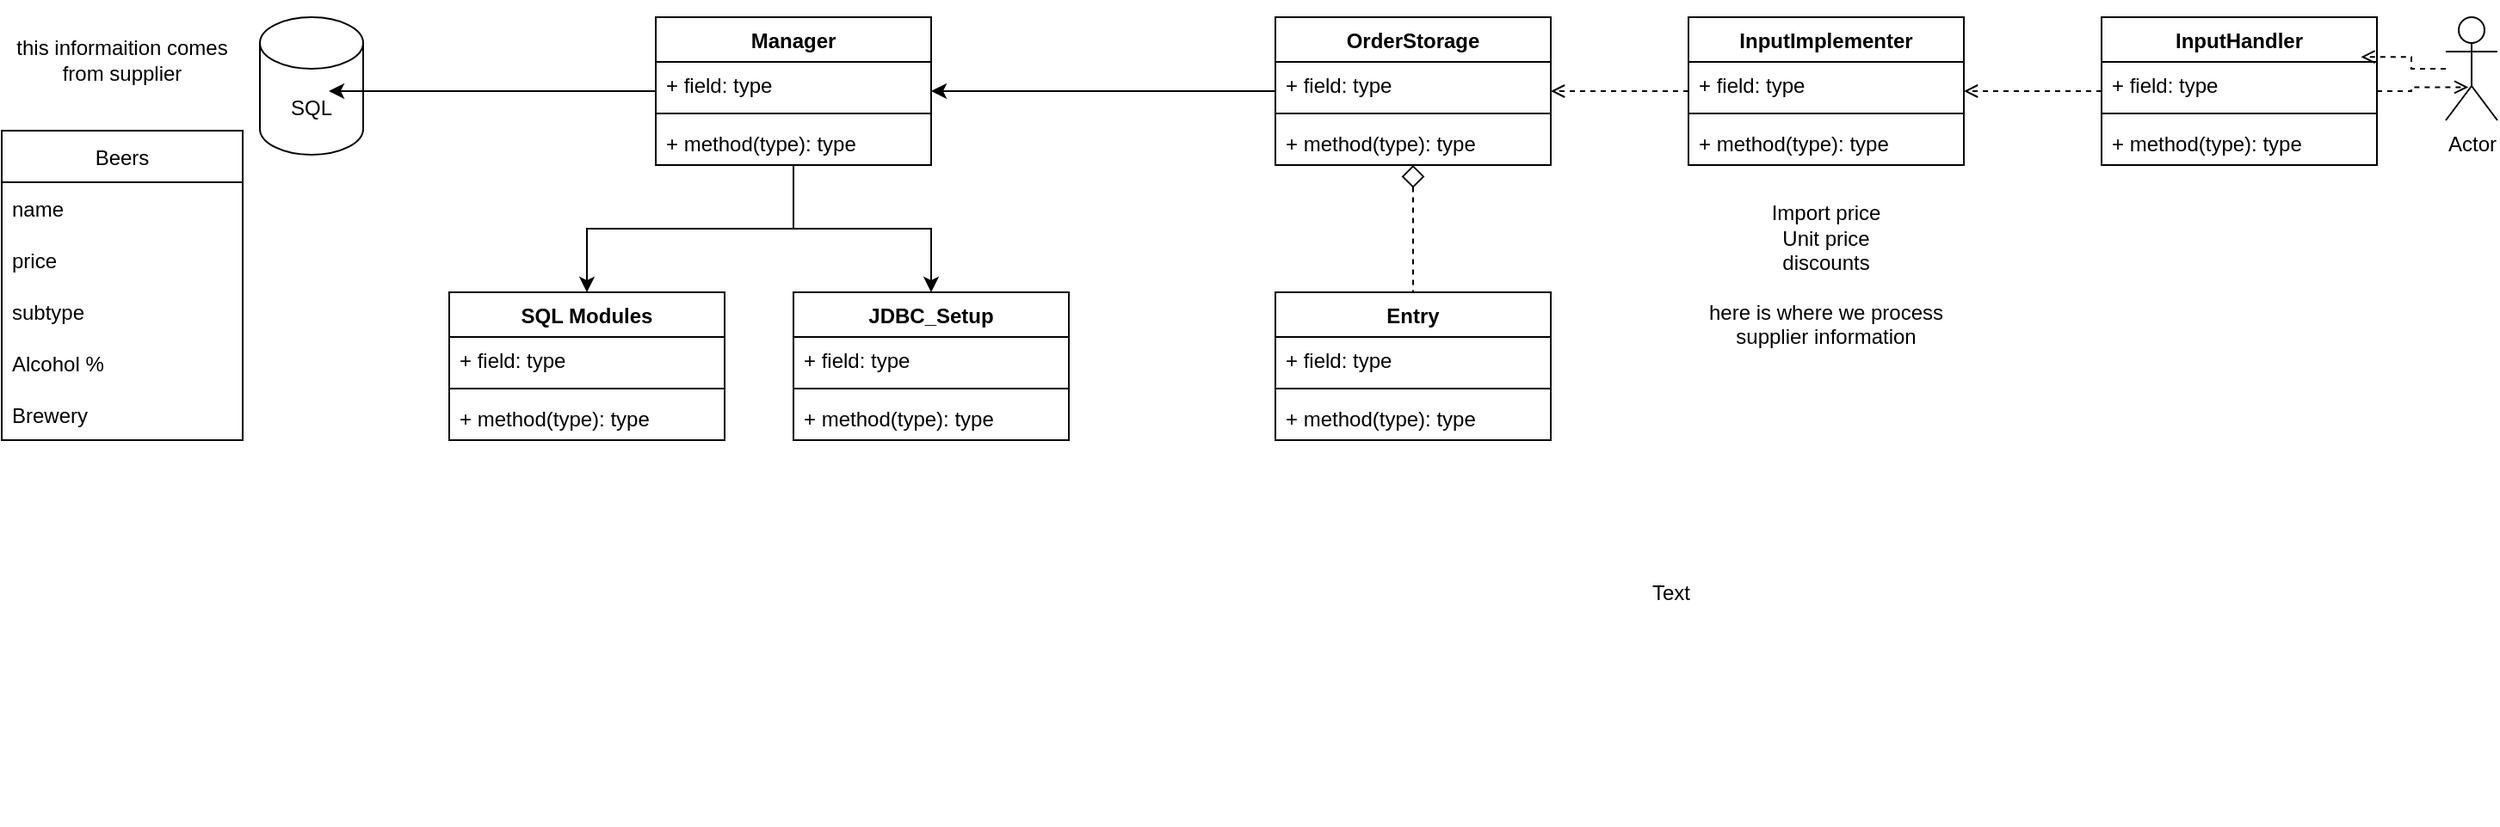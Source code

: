 <mxfile version="16.1.2" type="device"><diagram id="re0HHG7Vth-wsbc827t6" name="Page-1"><mxGraphModel dx="1085" dy="691" grid="1" gridSize="10" guides="1" tooltips="1" connect="1" arrows="1" fold="1" page="1" pageScale="1" pageWidth="1654" pageHeight="1169" math="0" shadow="0"><root><mxCell id="0"/><mxCell id="1" parent="0"/><mxCell id="Fl6CPFVKs66mfoBI5q9--1" value="SQL" style="shape=cylinder3;whiteSpace=wrap;html=1;boundedLbl=1;backgroundOutline=1;size=15;" vertex="1" parent="1"><mxGeometry x="170" y="200" width="60" height="80" as="geometry"/></mxCell><mxCell id="Fl6CPFVKs66mfoBI5q9--15" style="edgeStyle=orthogonalEdgeStyle;rounded=0;orthogonalLoop=1;jettySize=auto;html=1;" edge="1" parent="1" source="Fl6CPFVKs66mfoBI5q9--2" target="Fl6CPFVKs66mfoBI5q9--7"><mxGeometry relative="1" as="geometry"/></mxCell><mxCell id="Fl6CPFVKs66mfoBI5q9--17" style="edgeStyle=orthogonalEdgeStyle;rounded=0;orthogonalLoop=1;jettySize=auto;html=1;" edge="1" parent="1" source="Fl6CPFVKs66mfoBI5q9--2" target="Fl6CPFVKs66mfoBI5q9--11"><mxGeometry relative="1" as="geometry"/></mxCell><mxCell id="Fl6CPFVKs66mfoBI5q9--23" style="edgeStyle=orthogonalEdgeStyle;rounded=0;orthogonalLoop=1;jettySize=auto;html=1;entryX=0.667;entryY=0.537;entryDx=0;entryDy=0;entryPerimeter=0;" edge="1" parent="1" source="Fl6CPFVKs66mfoBI5q9--2" target="Fl6CPFVKs66mfoBI5q9--1"><mxGeometry relative="1" as="geometry"/></mxCell><mxCell id="Fl6CPFVKs66mfoBI5q9--2" value="Manager" style="swimlane;fontStyle=1;align=center;verticalAlign=top;childLayout=stackLayout;horizontal=1;startSize=26;horizontalStack=0;resizeParent=1;resizeParentMax=0;resizeLast=0;collapsible=1;marginBottom=0;" vertex="1" parent="1"><mxGeometry x="400" y="200" width="160" height="86" as="geometry"/></mxCell><mxCell id="Fl6CPFVKs66mfoBI5q9--3" value="+ field: type" style="text;strokeColor=none;fillColor=none;align=left;verticalAlign=top;spacingLeft=4;spacingRight=4;overflow=hidden;rotatable=0;points=[[0,0.5],[1,0.5]];portConstraint=eastwest;" vertex="1" parent="Fl6CPFVKs66mfoBI5q9--2"><mxGeometry y="26" width="160" height="26" as="geometry"/></mxCell><mxCell id="Fl6CPFVKs66mfoBI5q9--4" value="" style="line;strokeWidth=1;fillColor=none;align=left;verticalAlign=middle;spacingTop=-1;spacingLeft=3;spacingRight=3;rotatable=0;labelPosition=right;points=[];portConstraint=eastwest;" vertex="1" parent="Fl6CPFVKs66mfoBI5q9--2"><mxGeometry y="52" width="160" height="8" as="geometry"/></mxCell><mxCell id="Fl6CPFVKs66mfoBI5q9--5" value="+ method(type): type" style="text;strokeColor=none;fillColor=none;align=left;verticalAlign=top;spacingLeft=4;spacingRight=4;overflow=hidden;rotatable=0;points=[[0,0.5],[1,0.5]];portConstraint=eastwest;" vertex="1" parent="Fl6CPFVKs66mfoBI5q9--2"><mxGeometry y="60" width="160" height="26" as="geometry"/></mxCell><mxCell id="Fl6CPFVKs66mfoBI5q9--7" value="SQL Modules" style="swimlane;fontStyle=1;align=center;verticalAlign=top;childLayout=stackLayout;horizontal=1;startSize=26;horizontalStack=0;resizeParent=1;resizeParentMax=0;resizeLast=0;collapsible=1;marginBottom=0;" vertex="1" parent="1"><mxGeometry x="280" y="360" width="160" height="86" as="geometry"/></mxCell><mxCell id="Fl6CPFVKs66mfoBI5q9--8" value="+ field: type" style="text;strokeColor=none;fillColor=none;align=left;verticalAlign=top;spacingLeft=4;spacingRight=4;overflow=hidden;rotatable=0;points=[[0,0.5],[1,0.5]];portConstraint=eastwest;" vertex="1" parent="Fl6CPFVKs66mfoBI5q9--7"><mxGeometry y="26" width="160" height="26" as="geometry"/></mxCell><mxCell id="Fl6CPFVKs66mfoBI5q9--9" value="" style="line;strokeWidth=1;fillColor=none;align=left;verticalAlign=middle;spacingTop=-1;spacingLeft=3;spacingRight=3;rotatable=0;labelPosition=right;points=[];portConstraint=eastwest;" vertex="1" parent="Fl6CPFVKs66mfoBI5q9--7"><mxGeometry y="52" width="160" height="8" as="geometry"/></mxCell><mxCell id="Fl6CPFVKs66mfoBI5q9--10" value="+ method(type): type" style="text;strokeColor=none;fillColor=none;align=left;verticalAlign=top;spacingLeft=4;spacingRight=4;overflow=hidden;rotatable=0;points=[[0,0.5],[1,0.5]];portConstraint=eastwest;" vertex="1" parent="Fl6CPFVKs66mfoBI5q9--7"><mxGeometry y="60" width="160" height="26" as="geometry"/></mxCell><mxCell id="Fl6CPFVKs66mfoBI5q9--11" value="JDBC_Setup" style="swimlane;fontStyle=1;align=center;verticalAlign=top;childLayout=stackLayout;horizontal=1;startSize=26;horizontalStack=0;resizeParent=1;resizeParentMax=0;resizeLast=0;collapsible=1;marginBottom=0;" vertex="1" parent="1"><mxGeometry x="480" y="360" width="160" height="86" as="geometry"/></mxCell><mxCell id="Fl6CPFVKs66mfoBI5q9--12" value="+ field: type" style="text;strokeColor=none;fillColor=none;align=left;verticalAlign=top;spacingLeft=4;spacingRight=4;overflow=hidden;rotatable=0;points=[[0,0.5],[1,0.5]];portConstraint=eastwest;" vertex="1" parent="Fl6CPFVKs66mfoBI5q9--11"><mxGeometry y="26" width="160" height="26" as="geometry"/></mxCell><mxCell id="Fl6CPFVKs66mfoBI5q9--13" value="" style="line;strokeWidth=1;fillColor=none;align=left;verticalAlign=middle;spacingTop=-1;spacingLeft=3;spacingRight=3;rotatable=0;labelPosition=right;points=[];portConstraint=eastwest;" vertex="1" parent="Fl6CPFVKs66mfoBI5q9--11"><mxGeometry y="52" width="160" height="8" as="geometry"/></mxCell><mxCell id="Fl6CPFVKs66mfoBI5q9--14" value="+ method(type): type" style="text;strokeColor=none;fillColor=none;align=left;verticalAlign=top;spacingLeft=4;spacingRight=4;overflow=hidden;rotatable=0;points=[[0,0.5],[1,0.5]];portConstraint=eastwest;" vertex="1" parent="Fl6CPFVKs66mfoBI5q9--11"><mxGeometry y="60" width="160" height="26" as="geometry"/></mxCell><mxCell id="Fl6CPFVKs66mfoBI5q9--22" style="edgeStyle=orthogonalEdgeStyle;rounded=0;orthogonalLoop=1;jettySize=auto;html=1;" edge="1" parent="1" source="Fl6CPFVKs66mfoBI5q9--18" target="Fl6CPFVKs66mfoBI5q9--2"><mxGeometry relative="1" as="geometry"/></mxCell><mxCell id="Fl6CPFVKs66mfoBI5q9--36" style="edgeStyle=orthogonalEdgeStyle;rounded=0;orthogonalLoop=1;jettySize=auto;html=1;startArrow=diamond;startFill=0;dashed=1;startSize=11;endArrow=none;endFill=0;" edge="1" parent="1" source="Fl6CPFVKs66mfoBI5q9--18" target="Fl6CPFVKs66mfoBI5q9--32"><mxGeometry relative="1" as="geometry"/></mxCell><mxCell id="Fl6CPFVKs66mfoBI5q9--18" value="OrderStorage" style="swimlane;fontStyle=1;align=center;verticalAlign=top;childLayout=stackLayout;horizontal=1;startSize=26;horizontalStack=0;resizeParent=1;resizeParentMax=0;resizeLast=0;collapsible=1;marginBottom=0;" vertex="1" parent="1"><mxGeometry x="760" y="200" width="160" height="86" as="geometry"/></mxCell><mxCell id="Fl6CPFVKs66mfoBI5q9--19" value="+ field: type" style="text;strokeColor=none;fillColor=none;align=left;verticalAlign=top;spacingLeft=4;spacingRight=4;overflow=hidden;rotatable=0;points=[[0,0.5],[1,0.5]];portConstraint=eastwest;" vertex="1" parent="Fl6CPFVKs66mfoBI5q9--18"><mxGeometry y="26" width="160" height="26" as="geometry"/></mxCell><mxCell id="Fl6CPFVKs66mfoBI5q9--20" value="" style="line;strokeWidth=1;fillColor=none;align=left;verticalAlign=middle;spacingTop=-1;spacingLeft=3;spacingRight=3;rotatable=0;labelPosition=right;points=[];portConstraint=eastwest;" vertex="1" parent="Fl6CPFVKs66mfoBI5q9--18"><mxGeometry y="52" width="160" height="8" as="geometry"/></mxCell><mxCell id="Fl6CPFVKs66mfoBI5q9--21" value="+ method(type): type" style="text;strokeColor=none;fillColor=none;align=left;verticalAlign=top;spacingLeft=4;spacingRight=4;overflow=hidden;rotatable=0;points=[[0,0.5],[1,0.5]];portConstraint=eastwest;" vertex="1" parent="Fl6CPFVKs66mfoBI5q9--18"><mxGeometry y="60" width="160" height="26" as="geometry"/></mxCell><mxCell id="Fl6CPFVKs66mfoBI5q9--39" style="edgeStyle=orthogonalEdgeStyle;rounded=0;orthogonalLoop=1;jettySize=auto;html=1;entryX=0.437;entryY=0.679;entryDx=0;entryDy=0;entryPerimeter=0;dashed=1;startArrow=none;startFill=0;endArrow=open;endFill=0;startSize=11;" edge="1" parent="1" source="Fl6CPFVKs66mfoBI5q9--28" target="Fl6CPFVKs66mfoBI5q9--38"><mxGeometry relative="1" as="geometry"/></mxCell><mxCell id="Fl6CPFVKs66mfoBI5q9--46" style="edgeStyle=orthogonalEdgeStyle;rounded=0;orthogonalLoop=1;jettySize=auto;html=1;dashed=1;startArrow=none;startFill=0;endArrow=open;endFill=0;startSize=11;" edge="1" parent="1" source="Fl6CPFVKs66mfoBI5q9--28" target="Fl6CPFVKs66mfoBI5q9--41"><mxGeometry relative="1" as="geometry"/></mxCell><mxCell id="Fl6CPFVKs66mfoBI5q9--28" value="InputHandler" style="swimlane;fontStyle=1;align=center;verticalAlign=top;childLayout=stackLayout;horizontal=1;startSize=26;horizontalStack=0;resizeParent=1;resizeParentMax=0;resizeLast=0;collapsible=1;marginBottom=0;" vertex="1" parent="1"><mxGeometry x="1240" y="200" width="160" height="86" as="geometry"/></mxCell><mxCell id="Fl6CPFVKs66mfoBI5q9--29" value="+ field: type" style="text;strokeColor=none;fillColor=none;align=left;verticalAlign=top;spacingLeft=4;spacingRight=4;overflow=hidden;rotatable=0;points=[[0,0.5],[1,0.5]];portConstraint=eastwest;" vertex="1" parent="Fl6CPFVKs66mfoBI5q9--28"><mxGeometry y="26" width="160" height="26" as="geometry"/></mxCell><mxCell id="Fl6CPFVKs66mfoBI5q9--30" value="" style="line;strokeWidth=1;fillColor=none;align=left;verticalAlign=middle;spacingTop=-1;spacingLeft=3;spacingRight=3;rotatable=0;labelPosition=right;points=[];portConstraint=eastwest;" vertex="1" parent="Fl6CPFVKs66mfoBI5q9--28"><mxGeometry y="52" width="160" height="8" as="geometry"/></mxCell><mxCell id="Fl6CPFVKs66mfoBI5q9--31" value="+ method(type): type" style="text;strokeColor=none;fillColor=none;align=left;verticalAlign=top;spacingLeft=4;spacingRight=4;overflow=hidden;rotatable=0;points=[[0,0.5],[1,0.5]];portConstraint=eastwest;" vertex="1" parent="Fl6CPFVKs66mfoBI5q9--28"><mxGeometry y="60" width="160" height="26" as="geometry"/></mxCell><mxCell id="Fl6CPFVKs66mfoBI5q9--32" value="Entry" style="swimlane;fontStyle=1;align=center;verticalAlign=top;childLayout=stackLayout;horizontal=1;startSize=26;horizontalStack=0;resizeParent=1;resizeParentMax=0;resizeLast=0;collapsible=1;marginBottom=0;" vertex="1" parent="1"><mxGeometry x="760" y="360" width="160" height="86" as="geometry"/></mxCell><mxCell id="Fl6CPFVKs66mfoBI5q9--33" value="+ field: type" style="text;strokeColor=none;fillColor=none;align=left;verticalAlign=top;spacingLeft=4;spacingRight=4;overflow=hidden;rotatable=0;points=[[0,0.5],[1,0.5]];portConstraint=eastwest;" vertex="1" parent="Fl6CPFVKs66mfoBI5q9--32"><mxGeometry y="26" width="160" height="26" as="geometry"/></mxCell><mxCell id="Fl6CPFVKs66mfoBI5q9--34" value="" style="line;strokeWidth=1;fillColor=none;align=left;verticalAlign=middle;spacingTop=-1;spacingLeft=3;spacingRight=3;rotatable=0;labelPosition=right;points=[];portConstraint=eastwest;" vertex="1" parent="Fl6CPFVKs66mfoBI5q9--32"><mxGeometry y="52" width="160" height="8" as="geometry"/></mxCell><mxCell id="Fl6CPFVKs66mfoBI5q9--35" value="+ method(type): type" style="text;strokeColor=none;fillColor=none;align=left;verticalAlign=top;spacingLeft=4;spacingRight=4;overflow=hidden;rotatable=0;points=[[0,0.5],[1,0.5]];portConstraint=eastwest;" vertex="1" parent="Fl6CPFVKs66mfoBI5q9--32"><mxGeometry y="60" width="160" height="26" as="geometry"/></mxCell><mxCell id="Fl6CPFVKs66mfoBI5q9--40" style="edgeStyle=orthogonalEdgeStyle;rounded=0;orthogonalLoop=1;jettySize=auto;html=1;entryX=0.942;entryY=-0.111;entryDx=0;entryDy=0;entryPerimeter=0;dashed=1;startArrow=none;startFill=0;endArrow=open;endFill=0;startSize=11;" edge="1" parent="1" source="Fl6CPFVKs66mfoBI5q9--38" target="Fl6CPFVKs66mfoBI5q9--29"><mxGeometry relative="1" as="geometry"/></mxCell><mxCell id="Fl6CPFVKs66mfoBI5q9--38" value="Actor" style="shape=umlActor;verticalLabelPosition=bottom;verticalAlign=top;html=1;" vertex="1" parent="1"><mxGeometry x="1440" y="200" width="30" height="60" as="geometry"/></mxCell><mxCell id="Fl6CPFVKs66mfoBI5q9--45" style="edgeStyle=orthogonalEdgeStyle;rounded=0;orthogonalLoop=1;jettySize=auto;html=1;dashed=1;startArrow=none;startFill=0;endArrow=open;endFill=0;startSize=11;" edge="1" parent="1" source="Fl6CPFVKs66mfoBI5q9--41" target="Fl6CPFVKs66mfoBI5q9--18"><mxGeometry relative="1" as="geometry"/></mxCell><mxCell id="Fl6CPFVKs66mfoBI5q9--41" value="InputImplementer" style="swimlane;fontStyle=1;align=center;verticalAlign=top;childLayout=stackLayout;horizontal=1;startSize=26;horizontalStack=0;resizeParent=1;resizeParentMax=0;resizeLast=0;collapsible=1;marginBottom=0;" vertex="1" parent="1"><mxGeometry x="1000" y="200" width="160" height="86" as="geometry"/></mxCell><mxCell id="Fl6CPFVKs66mfoBI5q9--42" value="+ field: type" style="text;strokeColor=none;fillColor=none;align=left;verticalAlign=top;spacingLeft=4;spacingRight=4;overflow=hidden;rotatable=0;points=[[0,0.5],[1,0.5]];portConstraint=eastwest;" vertex="1" parent="Fl6CPFVKs66mfoBI5q9--41"><mxGeometry y="26" width="160" height="26" as="geometry"/></mxCell><mxCell id="Fl6CPFVKs66mfoBI5q9--43" value="" style="line;strokeWidth=1;fillColor=none;align=left;verticalAlign=middle;spacingTop=-1;spacingLeft=3;spacingRight=3;rotatable=0;labelPosition=right;points=[];portConstraint=eastwest;" vertex="1" parent="Fl6CPFVKs66mfoBI5q9--41"><mxGeometry y="52" width="160" height="8" as="geometry"/></mxCell><mxCell id="Fl6CPFVKs66mfoBI5q9--44" value="+ method(type): type" style="text;strokeColor=none;fillColor=none;align=left;verticalAlign=top;spacingLeft=4;spacingRight=4;overflow=hidden;rotatable=0;points=[[0,0.5],[1,0.5]];portConstraint=eastwest;" vertex="1" parent="Fl6CPFVKs66mfoBI5q9--41"><mxGeometry y="60" width="160" height="26" as="geometry"/></mxCell><mxCell id="Fl6CPFVKs66mfoBI5q9--47" value="Beers" style="swimlane;fontStyle=0;childLayout=stackLayout;horizontal=1;startSize=30;horizontalStack=0;resizeParent=1;resizeParentMax=0;resizeLast=0;collapsible=1;marginBottom=0;" vertex="1" parent="1"><mxGeometry x="20" y="266" width="140" height="180" as="geometry"/></mxCell><mxCell id="Fl6CPFVKs66mfoBI5q9--48" value="name" style="text;strokeColor=none;fillColor=none;align=left;verticalAlign=middle;spacingLeft=4;spacingRight=4;overflow=hidden;points=[[0,0.5],[1,0.5]];portConstraint=eastwest;rotatable=0;" vertex="1" parent="Fl6CPFVKs66mfoBI5q9--47"><mxGeometry y="30" width="140" height="30" as="geometry"/></mxCell><mxCell id="Fl6CPFVKs66mfoBI5q9--49" value="price" style="text;strokeColor=none;fillColor=none;align=left;verticalAlign=middle;spacingLeft=4;spacingRight=4;overflow=hidden;points=[[0,0.5],[1,0.5]];portConstraint=eastwest;rotatable=0;" vertex="1" parent="Fl6CPFVKs66mfoBI5q9--47"><mxGeometry y="60" width="140" height="30" as="geometry"/></mxCell><mxCell id="Fl6CPFVKs66mfoBI5q9--51" value="subtype" style="text;strokeColor=none;fillColor=none;align=left;verticalAlign=middle;spacingLeft=4;spacingRight=4;overflow=hidden;points=[[0,0.5],[1,0.5]];portConstraint=eastwest;rotatable=0;" vertex="1" parent="Fl6CPFVKs66mfoBI5q9--47"><mxGeometry y="90" width="140" height="30" as="geometry"/></mxCell><mxCell id="Fl6CPFVKs66mfoBI5q9--50" value="Alcohol %" style="text;strokeColor=none;fillColor=none;align=left;verticalAlign=middle;spacingLeft=4;spacingRight=4;overflow=hidden;points=[[0,0.5],[1,0.5]];portConstraint=eastwest;rotatable=0;" vertex="1" parent="Fl6CPFVKs66mfoBI5q9--47"><mxGeometry y="120" width="140" height="30" as="geometry"/></mxCell><mxCell id="Fl6CPFVKs66mfoBI5q9--52" value="Brewery" style="text;strokeColor=none;fillColor=none;align=left;verticalAlign=middle;spacingLeft=4;spacingRight=4;overflow=hidden;points=[[0,0.5],[1,0.5]];portConstraint=eastwest;rotatable=0;" vertex="1" parent="Fl6CPFVKs66mfoBI5q9--47"><mxGeometry y="150" width="140" height="30" as="geometry"/></mxCell><mxCell id="Fl6CPFVKs66mfoBI5q9--53" value="Import price&lt;br&gt;Unit price&lt;br&gt;discounts&lt;br&gt;&lt;br&gt;here is where we process supplier information" style="text;html=1;strokeColor=none;fillColor=none;align=center;verticalAlign=middle;whiteSpace=wrap;rounded=0;" vertex="1" parent="1"><mxGeometry x="1000" y="260" width="160" height="180" as="geometry"/></mxCell><mxCell id="Fl6CPFVKs66mfoBI5q9--54" value="this informaition comes from supplier" style="text;html=1;strokeColor=none;fillColor=none;align=center;verticalAlign=middle;whiteSpace=wrap;rounded=0;" vertex="1" parent="1"><mxGeometry x="20" y="190" width="140" height="70" as="geometry"/></mxCell><mxCell id="Fl6CPFVKs66mfoBI5q9--55" value="Text" style="text;html=1;strokeColor=none;fillColor=none;align=center;verticalAlign=middle;whiteSpace=wrap;rounded=0;" vertex="1" parent="1"><mxGeometry x="960" y="400" width="60" height="270" as="geometry"/></mxCell></root></mxGraphModel></diagram></mxfile>